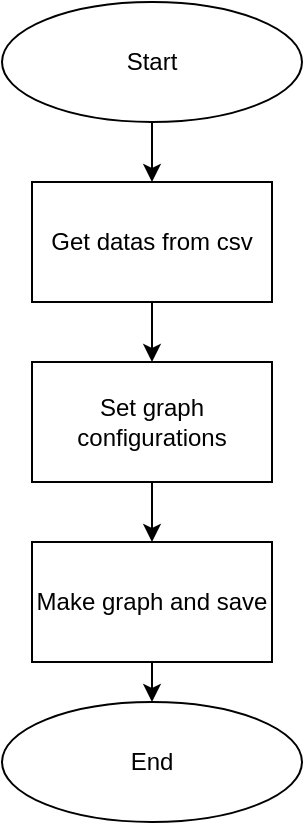 <mxfile version="26.0.7">
  <diagram name="Página-1" id="TUloXHmCAe1TxpS9hBHO">
    <mxGraphModel dx="1137" dy="633" grid="1" gridSize="10" guides="1" tooltips="1" connect="1" arrows="1" fold="1" page="1" pageScale="1" pageWidth="827" pageHeight="1169" math="0" shadow="0">
      <root>
        <mxCell id="0" />
        <mxCell id="1" parent="0" />
        <mxCell id="R7--6H39nywZuSx8xu0A-5" style="edgeStyle=orthogonalEdgeStyle;rounded=0;orthogonalLoop=1;jettySize=auto;html=1;exitX=0.5;exitY=1;exitDx=0;exitDy=0;entryX=0.5;entryY=0;entryDx=0;entryDy=0;" edge="1" parent="1" source="R7--6H39nywZuSx8xu0A-2" target="R7--6H39nywZuSx8xu0A-4">
          <mxGeometry relative="1" as="geometry" />
        </mxCell>
        <mxCell id="R7--6H39nywZuSx8xu0A-2" value="Start" style="ellipse;whiteSpace=wrap;html=1;" vertex="1" parent="1">
          <mxGeometry x="310" y="70" width="150" height="60" as="geometry" />
        </mxCell>
        <mxCell id="R7--6H39nywZuSx8xu0A-7" style="edgeStyle=orthogonalEdgeStyle;rounded=0;orthogonalLoop=1;jettySize=auto;html=1;exitX=0.5;exitY=1;exitDx=0;exitDy=0;entryX=0.5;entryY=0;entryDx=0;entryDy=0;" edge="1" parent="1" source="R7--6H39nywZuSx8xu0A-4" target="R7--6H39nywZuSx8xu0A-6">
          <mxGeometry relative="1" as="geometry" />
        </mxCell>
        <mxCell id="R7--6H39nywZuSx8xu0A-4" value="Get datas from csv" style="rounded=0;whiteSpace=wrap;html=1;" vertex="1" parent="1">
          <mxGeometry x="325" y="160" width="120" height="60" as="geometry" />
        </mxCell>
        <mxCell id="R7--6H39nywZuSx8xu0A-9" style="edgeStyle=orthogonalEdgeStyle;rounded=0;orthogonalLoop=1;jettySize=auto;html=1;exitX=0.5;exitY=1;exitDx=0;exitDy=0;entryX=0.5;entryY=0;entryDx=0;entryDy=0;" edge="1" parent="1" source="R7--6H39nywZuSx8xu0A-6" target="R7--6H39nywZuSx8xu0A-8">
          <mxGeometry relative="1" as="geometry" />
        </mxCell>
        <mxCell id="R7--6H39nywZuSx8xu0A-6" value="Set graph configurations" style="rounded=0;whiteSpace=wrap;html=1;" vertex="1" parent="1">
          <mxGeometry x="325" y="250" width="120" height="60" as="geometry" />
        </mxCell>
        <mxCell id="R7--6H39nywZuSx8xu0A-13" style="edgeStyle=orthogonalEdgeStyle;rounded=0;orthogonalLoop=1;jettySize=auto;html=1;exitX=0.5;exitY=1;exitDx=0;exitDy=0;entryX=0.5;entryY=0;entryDx=0;entryDy=0;" edge="1" parent="1" source="R7--6H39nywZuSx8xu0A-8" target="R7--6H39nywZuSx8xu0A-12">
          <mxGeometry relative="1" as="geometry" />
        </mxCell>
        <mxCell id="R7--6H39nywZuSx8xu0A-8" value="Make graph and save" style="rounded=0;whiteSpace=wrap;html=1;" vertex="1" parent="1">
          <mxGeometry x="325" y="340" width="120" height="60" as="geometry" />
        </mxCell>
        <mxCell id="R7--6H39nywZuSx8xu0A-12" value="End" style="ellipse;whiteSpace=wrap;html=1;" vertex="1" parent="1">
          <mxGeometry x="310" y="420" width="150" height="60" as="geometry" />
        </mxCell>
      </root>
    </mxGraphModel>
  </diagram>
</mxfile>

